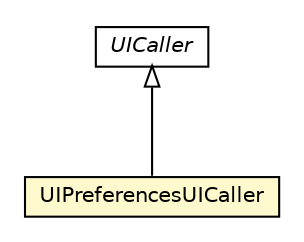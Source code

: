 #!/usr/local/bin/dot
#
# Class diagram 
# Generated by UMLGraph version 5.1 (http://www.umlgraph.org/)
#

digraph G {
	edge [fontname="Helvetica",fontsize=10,labelfontname="Helvetica",labelfontsize=10];
	node [fontname="Helvetica",fontsize=10,shape=plaintext];
	nodesep=0.25;
	ranksep=0.5;
	// org.universAAL.middleware.ui.UICaller
	c7867111 [label=<<table title="org.universAAL.middleware.ui.UICaller" border="0" cellborder="1" cellspacing="0" cellpadding="2" port="p" href="../../../../../middleware/ui/UICaller.html">
		<tr><td><table border="0" cellspacing="0" cellpadding="1">
<tr><td align="center" balign="center"><font face="Helvetica-Oblique"> UICaller </font></td></tr>
		</table></td></tr>
		</table>>, fontname="Helvetica", fontcolor="black", fontsize=10.0];
	// org.universAAL.ui.dm.ui.preferences.editor.UIPreferencesUICaller
	c7868811 [label=<<table title="org.universAAL.ui.dm.ui.preferences.editor.UIPreferencesUICaller" border="0" cellborder="1" cellspacing="0" cellpadding="2" port="p" bgcolor="lemonChiffon" href="./UIPreferencesUICaller.html">
		<tr><td><table border="0" cellspacing="0" cellpadding="1">
<tr><td align="center" balign="center"> UIPreferencesUICaller </td></tr>
		</table></td></tr>
		</table>>, fontname="Helvetica", fontcolor="black", fontsize=10.0];
	//org.universAAL.ui.dm.ui.preferences.editor.UIPreferencesUICaller extends org.universAAL.middleware.ui.UICaller
	c7867111:p -> c7868811:p [dir=back,arrowtail=empty];
}

